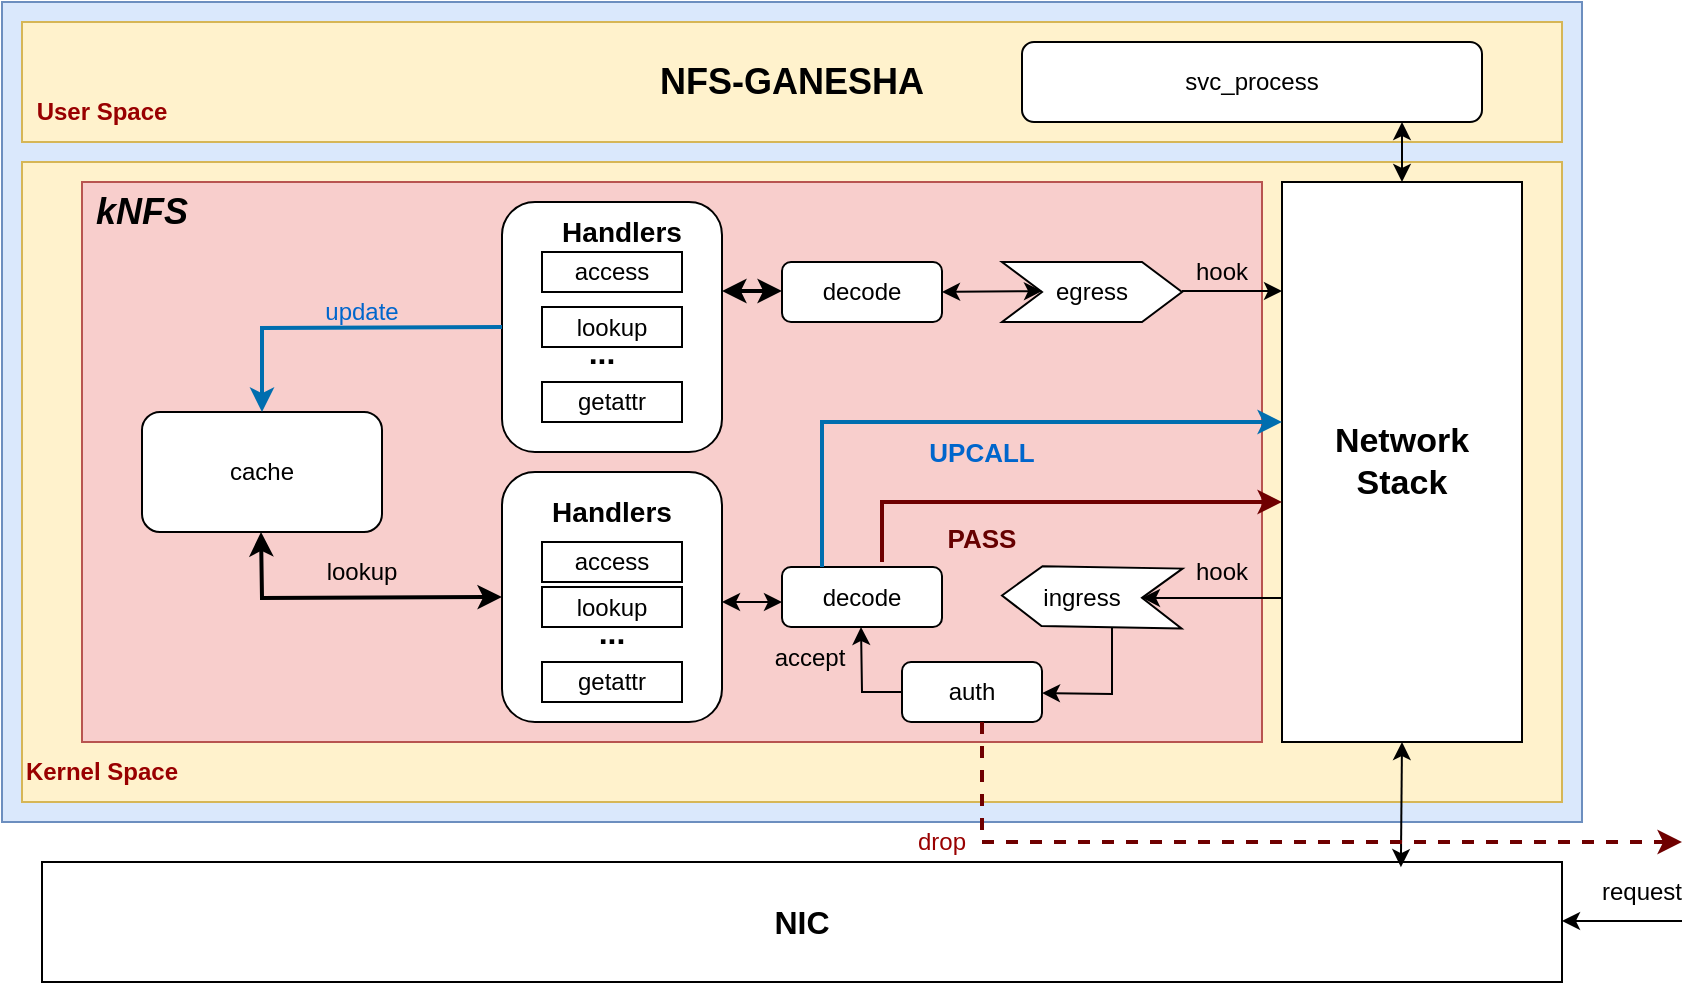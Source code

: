 <mxfile version="21.3.5" type="github">
  <diagram name="第 1 页" id="lMDj3vS_iH2XKWsvDy5g">
    <mxGraphModel dx="994" dy="581" grid="1" gridSize="10" guides="1" tooltips="1" connect="1" arrows="1" fold="1" page="1" pageScale="1" pageWidth="827" pageHeight="1169" math="0" shadow="0">
      <root>
        <mxCell id="0" />
        <mxCell id="1" parent="0" />
        <mxCell id="yOJ6stdo72_agYnsj1yz-1" value="" style="rounded=20;whiteSpace=wrap;html=1;fillColor=#dae8fc;strokeColor=#6c8ebf;" parent="1" vertex="1">
          <mxGeometry x="10" y="180" width="790" height="410" as="geometry" />
        </mxCell>
        <mxCell id="yOJ6stdo72_agYnsj1yz-2" value="&lt;b&gt;&lt;font style=&quot;font-size: 16px;&quot;&gt;NIC&lt;/font&gt;&lt;/b&gt;" style="rounded=0;whiteSpace=wrap;html=1;" parent="1" vertex="1">
          <mxGeometry x="30" y="610" width="760" height="60" as="geometry" />
        </mxCell>
        <mxCell id="yOJ6stdo72_agYnsj1yz-4" value="" style="rounded=0;whiteSpace=wrap;html=1;fillColor=#fff2cc;strokeColor=#d6b656;" parent="1" vertex="1">
          <mxGeometry x="20" y="260" width="770" height="320" as="geometry" />
        </mxCell>
        <mxCell id="yOJ6stdo72_agYnsj1yz-5" value="&lt;b&gt;&lt;font style=&quot;font-size: 18px;&quot;&gt;NFS-GANESHA&lt;/font&gt;&lt;/b&gt;" style="rounded=0;whiteSpace=wrap;html=1;fillColor=#fff2cc;strokeColor=#d6b656;" parent="1" vertex="1">
          <mxGeometry x="20" y="190" width="770" height="60" as="geometry" />
        </mxCell>
        <mxCell id="yOJ6stdo72_agYnsj1yz-7" value="&lt;h4&gt;&lt;font color=&quot;#990000&quot;&gt;User Space&lt;/font&gt;&lt;/h4&gt;" style="text;html=1;strokeColor=none;fillColor=none;align=center;verticalAlign=middle;whiteSpace=wrap;rounded=0;" parent="1" vertex="1">
          <mxGeometry x="20" y="220" width="80" height="30" as="geometry" />
        </mxCell>
        <mxCell id="yOJ6stdo72_agYnsj1yz-8" value="&lt;h4&gt;&lt;font color=&quot;#990000&quot;&gt;Kernel Space&lt;/font&gt;&lt;/h4&gt;" style="text;html=1;strokeColor=none;fillColor=none;align=center;verticalAlign=middle;whiteSpace=wrap;rounded=0;" parent="1" vertex="1">
          <mxGeometry x="20" y="550" width="80" height="30" as="geometry" />
        </mxCell>
        <mxCell id="yOJ6stdo72_agYnsj1yz-11" value="" style="rounded=0;whiteSpace=wrap;html=1;fillColor=#f8cecc;strokeColor=#b85450;" parent="1" vertex="1">
          <mxGeometry x="50" y="270" width="590" height="280" as="geometry" />
        </mxCell>
        <mxCell id="yOJ6stdo72_agYnsj1yz-12" value="&lt;b&gt;&lt;i&gt;&lt;font style=&quot;font-size: 18px;&quot;&gt;kNFS&lt;/font&gt;&lt;/i&gt;&lt;/b&gt;" style="text;html=1;strokeColor=none;fillColor=none;align=center;verticalAlign=middle;whiteSpace=wrap;rounded=0;" parent="1" vertex="1">
          <mxGeometry x="50" y="270" width="60" height="30" as="geometry" />
        </mxCell>
        <mxCell id="yOJ6stdo72_agYnsj1yz-13" value="&lt;b style=&quot;font-size: 17px;&quot;&gt;Network&lt;br&gt;Stack&lt;/b&gt;" style="rounded=0;whiteSpace=wrap;html=1;" parent="1" vertex="1">
          <mxGeometry x="650" y="270" width="120" height="280" as="geometry" />
        </mxCell>
        <mxCell id="yOJ6stdo72_agYnsj1yz-16" value="cache" style="rounded=1;whiteSpace=wrap;html=1;" parent="1" vertex="1">
          <mxGeometry x="80" y="385" width="120" height="60" as="geometry" />
        </mxCell>
        <mxCell id="yOJ6stdo72_agYnsj1yz-17" value="decode" style="rounded=1;whiteSpace=wrap;html=1;" parent="1" vertex="1">
          <mxGeometry x="400" y="462.5" width="80" height="30" as="geometry" />
        </mxCell>
        <mxCell id="yOJ6stdo72_agYnsj1yz-21" value="lookup" style="text;html=1;strokeColor=none;fillColor=none;align=center;verticalAlign=middle;whiteSpace=wrap;rounded=0;" parent="1" vertex="1">
          <mxGeometry x="160" y="450" width="60" height="30" as="geometry" />
        </mxCell>
        <mxCell id="JF-g7HKyl8JPYLveSICX-1" value="" style="rounded=1;whiteSpace=wrap;html=1;" parent="1" vertex="1">
          <mxGeometry x="260" y="415" width="110" height="125" as="geometry" />
        </mxCell>
        <mxCell id="JF-g7HKyl8JPYLveSICX-2" value="access" style="rounded=0;whiteSpace=wrap;html=1;" parent="1" vertex="1">
          <mxGeometry x="280" y="450" width="70" height="20" as="geometry" />
        </mxCell>
        <mxCell id="JF-g7HKyl8JPYLveSICX-3" value="&lt;b&gt;&lt;font style=&quot;font-size: 14px;&quot;&gt;Handlers&lt;/font&gt;&lt;/b&gt;" style="text;html=1;strokeColor=none;fillColor=none;align=center;verticalAlign=middle;whiteSpace=wrap;rounded=0;" parent="1" vertex="1">
          <mxGeometry x="285" y="420" width="60" height="30" as="geometry" />
        </mxCell>
        <mxCell id="JF-g7HKyl8JPYLveSICX-6" value="lookup" style="rounded=0;whiteSpace=wrap;html=1;" parent="1" vertex="1">
          <mxGeometry x="280" y="472.5" width="70" height="20" as="geometry" />
        </mxCell>
        <mxCell id="JF-g7HKyl8JPYLveSICX-7" value="getattr" style="rounded=0;whiteSpace=wrap;html=1;" parent="1" vertex="1">
          <mxGeometry x="280" y="510" width="70" height="20" as="geometry" />
        </mxCell>
        <mxCell id="JF-g7HKyl8JPYLveSICX-16" value="&lt;b&gt;&lt;font style=&quot;font-size: 16px;&quot;&gt;...&lt;/font&gt;&lt;/b&gt;" style="text;html=1;strokeColor=none;fillColor=none;align=center;verticalAlign=middle;whiteSpace=wrap;rounded=0;" parent="1" vertex="1">
          <mxGeometry x="285" y="480" width="60" height="30" as="geometry" />
        </mxCell>
        <mxCell id="JF-g7HKyl8JPYLveSICX-21" value="svc_process" style="rounded=1;whiteSpace=wrap;html=1;" parent="1" vertex="1">
          <mxGeometry x="520" y="200" width="230" height="40" as="geometry" />
        </mxCell>
        <mxCell id="JF-g7HKyl8JPYLveSICX-25" value="" style="endArrow=classic;startArrow=classic;html=1;rounded=0;exitX=0.894;exitY=0.043;exitDx=0;exitDy=0;exitPerimeter=0;entryX=0.5;entryY=1;entryDx=0;entryDy=0;" parent="1" source="yOJ6stdo72_agYnsj1yz-2" target="yOJ6stdo72_agYnsj1yz-13" edge="1">
          <mxGeometry width="50" height="50" relative="1" as="geometry">
            <mxPoint x="709.5" y="590" as="sourcePoint" />
            <mxPoint x="710" y="560" as="targetPoint" />
          </mxGeometry>
        </mxCell>
        <mxCell id="JF-g7HKyl8JPYLveSICX-30" value="" style="shape=step;perimeter=stepPerimeter;whiteSpace=wrap;html=1;fixedSize=1;rotation=-179;" parent="1" vertex="1">
          <mxGeometry x="510" y="462.5" width="90" height="30" as="geometry" />
        </mxCell>
        <mxCell id="JF-g7HKyl8JPYLveSICX-31" value="ingress" style="text;html=1;strokeColor=none;fillColor=none;align=center;verticalAlign=middle;whiteSpace=wrap;rounded=0;" parent="1" vertex="1">
          <mxGeometry x="520" y="462.5" width="60" height="30" as="geometry" />
        </mxCell>
        <mxCell id="JF-g7HKyl8JPYLveSICX-32" value="" style="endArrow=classic;html=1;rounded=0;entryX=0;entryY=0.5;entryDx=0;entryDy=0;" parent="1" target="JF-g7HKyl8JPYLveSICX-30" edge="1">
          <mxGeometry width="50" height="50" relative="1" as="geometry">
            <mxPoint x="650" y="478" as="sourcePoint" />
            <mxPoint x="600" y="494.5" as="targetPoint" />
          </mxGeometry>
        </mxCell>
        <mxCell id="JF-g7HKyl8JPYLveSICX-34" value="hook" style="text;html=1;strokeColor=none;fillColor=none;align=center;verticalAlign=middle;whiteSpace=wrap;rounded=0;" parent="1" vertex="1">
          <mxGeometry x="590" y="450" width="60" height="30" as="geometry" />
        </mxCell>
        <mxCell id="JF-g7HKyl8JPYLveSICX-36" value="decode" style="rounded=1;whiteSpace=wrap;html=1;" parent="1" vertex="1">
          <mxGeometry x="400" y="310" width="80" height="30" as="geometry" />
        </mxCell>
        <mxCell id="JF-g7HKyl8JPYLveSICX-39" value="" style="endArrow=classic;startArrow=classic;html=1;rounded=0;" parent="1" edge="1">
          <mxGeometry width="50" height="50" relative="1" as="geometry">
            <mxPoint x="370" y="480" as="sourcePoint" />
            <mxPoint x="400" y="480" as="targetPoint" />
          </mxGeometry>
        </mxCell>
        <mxCell id="JF-g7HKyl8JPYLveSICX-40" value="" style="endArrow=classic;startArrow=classic;html=1;rounded=0;exitX=0;exitY=0.5;exitDx=0;exitDy=0;strokeWidth=2;" parent="1" source="JF-g7HKyl8JPYLveSICX-1" edge="1">
          <mxGeometry width="50" height="50" relative="1" as="geometry">
            <mxPoint x="139.5" y="515" as="sourcePoint" />
            <mxPoint x="139.5" y="445" as="targetPoint" />
            <Array as="points">
              <mxPoint x="140" y="478" />
            </Array>
          </mxGeometry>
        </mxCell>
        <mxCell id="JF-g7HKyl8JPYLveSICX-42" value="egress" style="shape=step;perimeter=stepPerimeter;whiteSpace=wrap;html=1;fixedSize=1;rotation=0;" parent="1" vertex="1">
          <mxGeometry x="510" y="310" width="90" height="30" as="geometry" />
        </mxCell>
        <mxCell id="JF-g7HKyl8JPYLveSICX-43" value="" style="endArrow=classic;html=1;rounded=0;" parent="1" edge="1">
          <mxGeometry width="50" height="50" relative="1" as="geometry">
            <mxPoint x="600" y="324.5" as="sourcePoint" />
            <mxPoint x="650" y="324.5" as="targetPoint" />
          </mxGeometry>
        </mxCell>
        <mxCell id="JF-g7HKyl8JPYLveSICX-44" value="hook" style="text;html=1;strokeColor=none;fillColor=none;align=center;verticalAlign=middle;whiteSpace=wrap;rounded=0;" parent="1" vertex="1">
          <mxGeometry x="590" y="300" width="60" height="30" as="geometry" />
        </mxCell>
        <mxCell id="JF-g7HKyl8JPYLveSICX-45" value="" style="endArrow=classic;startArrow=classic;html=1;rounded=0;exitX=1;exitY=0.5;exitDx=0;exitDy=0;" parent="1" source="JF-g7HKyl8JPYLveSICX-36" edge="1">
          <mxGeometry width="50" height="50" relative="1" as="geometry">
            <mxPoint x="500" y="324.5" as="sourcePoint" />
            <mxPoint x="530" y="324.5" as="targetPoint" />
          </mxGeometry>
        </mxCell>
        <mxCell id="JF-g7HKyl8JPYLveSICX-46" value="" style="endArrow=classic;startArrow=classic;html=1;rounded=0;exitX=0.5;exitY=0;exitDx=0;exitDy=0;" parent="1" source="yOJ6stdo72_agYnsj1yz-13" edge="1">
          <mxGeometry width="50" height="50" relative="1" as="geometry">
            <mxPoint x="709.5" y="270" as="sourcePoint" />
            <mxPoint x="710" y="240" as="targetPoint" />
          </mxGeometry>
        </mxCell>
        <mxCell id="JF-g7HKyl8JPYLveSICX-49" value="" style="rounded=1;whiteSpace=wrap;html=1;" parent="1" vertex="1">
          <mxGeometry x="260" y="280" width="110" height="125" as="geometry" />
        </mxCell>
        <mxCell id="JF-g7HKyl8JPYLveSICX-50" value="" style="endArrow=classic;startArrow=classic;html=1;rounded=0;strokeWidth=2;" parent="1" edge="1">
          <mxGeometry width="50" height="50" relative="1" as="geometry">
            <mxPoint x="370" y="324.5" as="sourcePoint" />
            <mxPoint x="400" y="324.5" as="targetPoint" />
          </mxGeometry>
        </mxCell>
        <mxCell id="JF-g7HKyl8JPYLveSICX-51" value="" style="endArrow=classic;html=1;rounded=0;entryX=0.5;entryY=0;entryDx=0;entryDy=0;exitX=0;exitY=0.5;exitDx=0;exitDy=0;fillColor=#1ba1e2;strokeColor=#006EAF;strokeWidth=2;" parent="1" source="JF-g7HKyl8JPYLveSICX-49" target="yOJ6stdo72_agYnsj1yz-16" edge="1">
          <mxGeometry width="50" height="50" relative="1" as="geometry">
            <mxPoint x="160" y="350" as="sourcePoint" />
            <mxPoint x="210" y="300" as="targetPoint" />
            <Array as="points">
              <mxPoint x="140" y="343" />
            </Array>
          </mxGeometry>
        </mxCell>
        <mxCell id="JF-g7HKyl8JPYLveSICX-52" value="&lt;font&gt;update&lt;/font&gt;" style="text;html=1;strokeColor=none;fillColor=none;align=center;verticalAlign=middle;whiteSpace=wrap;rounded=0;fontColor=#0066CC;" parent="1" vertex="1">
          <mxGeometry x="160" y="320" width="60" height="30" as="geometry" />
        </mxCell>
        <mxCell id="JF-g7HKyl8JPYLveSICX-53" value="&lt;b&gt;&lt;font style=&quot;font-size: 14px;&quot;&gt;Handlers&lt;/font&gt;&lt;/b&gt;" style="text;html=1;strokeColor=none;fillColor=none;align=center;verticalAlign=middle;whiteSpace=wrap;rounded=0;" parent="1" vertex="1">
          <mxGeometry x="290" y="280" width="60" height="30" as="geometry" />
        </mxCell>
        <mxCell id="JF-g7HKyl8JPYLveSICX-54" value="access" style="rounded=0;whiteSpace=wrap;html=1;" parent="1" vertex="1">
          <mxGeometry x="280" y="305" width="70" height="20" as="geometry" />
        </mxCell>
        <mxCell id="JF-g7HKyl8JPYLveSICX-55" value="lookup" style="rounded=0;whiteSpace=wrap;html=1;" parent="1" vertex="1">
          <mxGeometry x="280" y="332.5" width="70" height="20" as="geometry" />
        </mxCell>
        <mxCell id="JF-g7HKyl8JPYLveSICX-56" value="&lt;b&gt;&lt;font style=&quot;font-size: 16px;&quot;&gt;...&lt;/font&gt;&lt;/b&gt;" style="text;html=1;strokeColor=none;fillColor=none;align=center;verticalAlign=middle;whiteSpace=wrap;rounded=0;" parent="1" vertex="1">
          <mxGeometry x="280" y="340" width="60" height="30" as="geometry" />
        </mxCell>
        <mxCell id="JF-g7HKyl8JPYLveSICX-57" value="getattr" style="rounded=0;whiteSpace=wrap;html=1;" parent="1" vertex="1">
          <mxGeometry x="280" y="370" width="70" height="20" as="geometry" />
        </mxCell>
        <mxCell id="10C1QH9LqCkpnewvL3aK-1" value="" style="endArrow=classic;html=1;rounded=0;" edge="1" parent="1">
          <mxGeometry width="50" height="50" relative="1" as="geometry">
            <mxPoint x="850" y="639.5" as="sourcePoint" />
            <mxPoint x="790" y="639.5" as="targetPoint" />
          </mxGeometry>
        </mxCell>
        <mxCell id="10C1QH9LqCkpnewvL3aK-2" value="request" style="text;html=1;strokeColor=none;fillColor=none;align=center;verticalAlign=middle;whiteSpace=wrap;rounded=0;" vertex="1" parent="1">
          <mxGeometry x="800" y="610" width="60" height="30" as="geometry" />
        </mxCell>
        <mxCell id="10C1QH9LqCkpnewvL3aK-4" value="auth" style="rounded=1;whiteSpace=wrap;html=1;" vertex="1" parent="1">
          <mxGeometry x="460" y="510" width="70" height="30" as="geometry" />
        </mxCell>
        <mxCell id="10C1QH9LqCkpnewvL3aK-8" value="" style="endArrow=classic;html=1;rounded=0;exitX=0.75;exitY=1;exitDx=0;exitDy=0;" edge="1" parent="1" source="JF-g7HKyl8JPYLveSICX-31">
          <mxGeometry width="50" height="50" relative="1" as="geometry">
            <mxPoint x="565" y="490" as="sourcePoint" />
            <mxPoint x="530" y="525.5" as="targetPoint" />
            <Array as="points">
              <mxPoint x="565" y="526" />
            </Array>
          </mxGeometry>
        </mxCell>
        <mxCell id="10C1QH9LqCkpnewvL3aK-9" value="" style="endArrow=classic;html=1;rounded=0;exitX=0;exitY=0.5;exitDx=0;exitDy=0;" edge="1" parent="1" source="10C1QH9LqCkpnewvL3aK-4">
          <mxGeometry width="50" height="50" relative="1" as="geometry">
            <mxPoint x="460" y="530" as="sourcePoint" />
            <mxPoint x="439.5" y="492.5" as="targetPoint" />
            <Array as="points">
              <mxPoint x="440" y="525" />
            </Array>
          </mxGeometry>
        </mxCell>
        <mxCell id="10C1QH9LqCkpnewvL3aK-10" value="accept" style="text;html=1;strokeColor=none;fillColor=none;align=center;verticalAlign=middle;whiteSpace=wrap;rounded=0;" vertex="1" parent="1">
          <mxGeometry x="384" y="492.5" width="60" height="30" as="geometry" />
        </mxCell>
        <mxCell id="10C1QH9LqCkpnewvL3aK-11" value="" style="endArrow=classic;html=1;rounded=0;dashed=1;fillColor=#a20025;strokeColor=#6F0000;strokeWidth=2;" edge="1" parent="1">
          <mxGeometry width="50" height="50" relative="1" as="geometry">
            <mxPoint x="500" y="540" as="sourcePoint" />
            <mxPoint x="850" y="600" as="targetPoint" />
            <Array as="points">
              <mxPoint x="500" y="600" />
            </Array>
          </mxGeometry>
        </mxCell>
        <mxCell id="10C1QH9LqCkpnewvL3aK-12" value="drop" style="text;html=1;align=center;verticalAlign=middle;whiteSpace=wrap;rounded=0;fontColor=#990000;" vertex="1" parent="1">
          <mxGeometry x="450" y="585" width="60" height="30" as="geometry" />
        </mxCell>
        <mxCell id="10C1QH9LqCkpnewvL3aK-13" value="" style="endArrow=classic;html=1;rounded=0;strokeWidth=2;fillColor=#a20025;strokeColor=#6F0000;" edge="1" parent="1">
          <mxGeometry width="50" height="50" relative="1" as="geometry">
            <mxPoint x="450" y="460" as="sourcePoint" />
            <mxPoint x="650" y="430" as="targetPoint" />
            <Array as="points">
              <mxPoint x="450" y="430" />
            </Array>
          </mxGeometry>
        </mxCell>
        <mxCell id="10C1QH9LqCkpnewvL3aK-14" value="PASS" style="text;html=1;align=center;verticalAlign=middle;whiteSpace=wrap;rounded=0;fontColor=#660000;fontSize=13;fontStyle=1" vertex="1" parent="1">
          <mxGeometry x="470" y="432.5" width="60" height="30" as="geometry" />
        </mxCell>
        <mxCell id="10C1QH9LqCkpnewvL3aK-15" value="" style="endArrow=classic;html=1;rounded=0;exitX=0.25;exitY=0;exitDx=0;exitDy=0;strokeWidth=2;fillColor=#1ba1e2;strokeColor=#006EAF;" edge="1" parent="1" source="yOJ6stdo72_agYnsj1yz-17">
          <mxGeometry width="50" height="50" relative="1" as="geometry">
            <mxPoint x="440" y="390" as="sourcePoint" />
            <mxPoint x="650" y="390" as="targetPoint" />
            <Array as="points">
              <mxPoint x="420" y="390" />
            </Array>
          </mxGeometry>
        </mxCell>
        <mxCell id="10C1QH9LqCkpnewvL3aK-16" value="&lt;b&gt;&lt;font color=&quot;#0066cc&quot; style=&quot;font-size: 13px;&quot;&gt;UPCALL&lt;/font&gt;&lt;/b&gt;" style="text;html=1;strokeColor=none;fillColor=none;align=center;verticalAlign=middle;whiteSpace=wrap;rounded=0;" vertex="1" parent="1">
          <mxGeometry x="470" y="390" width="60" height="30" as="geometry" />
        </mxCell>
      </root>
    </mxGraphModel>
  </diagram>
</mxfile>
